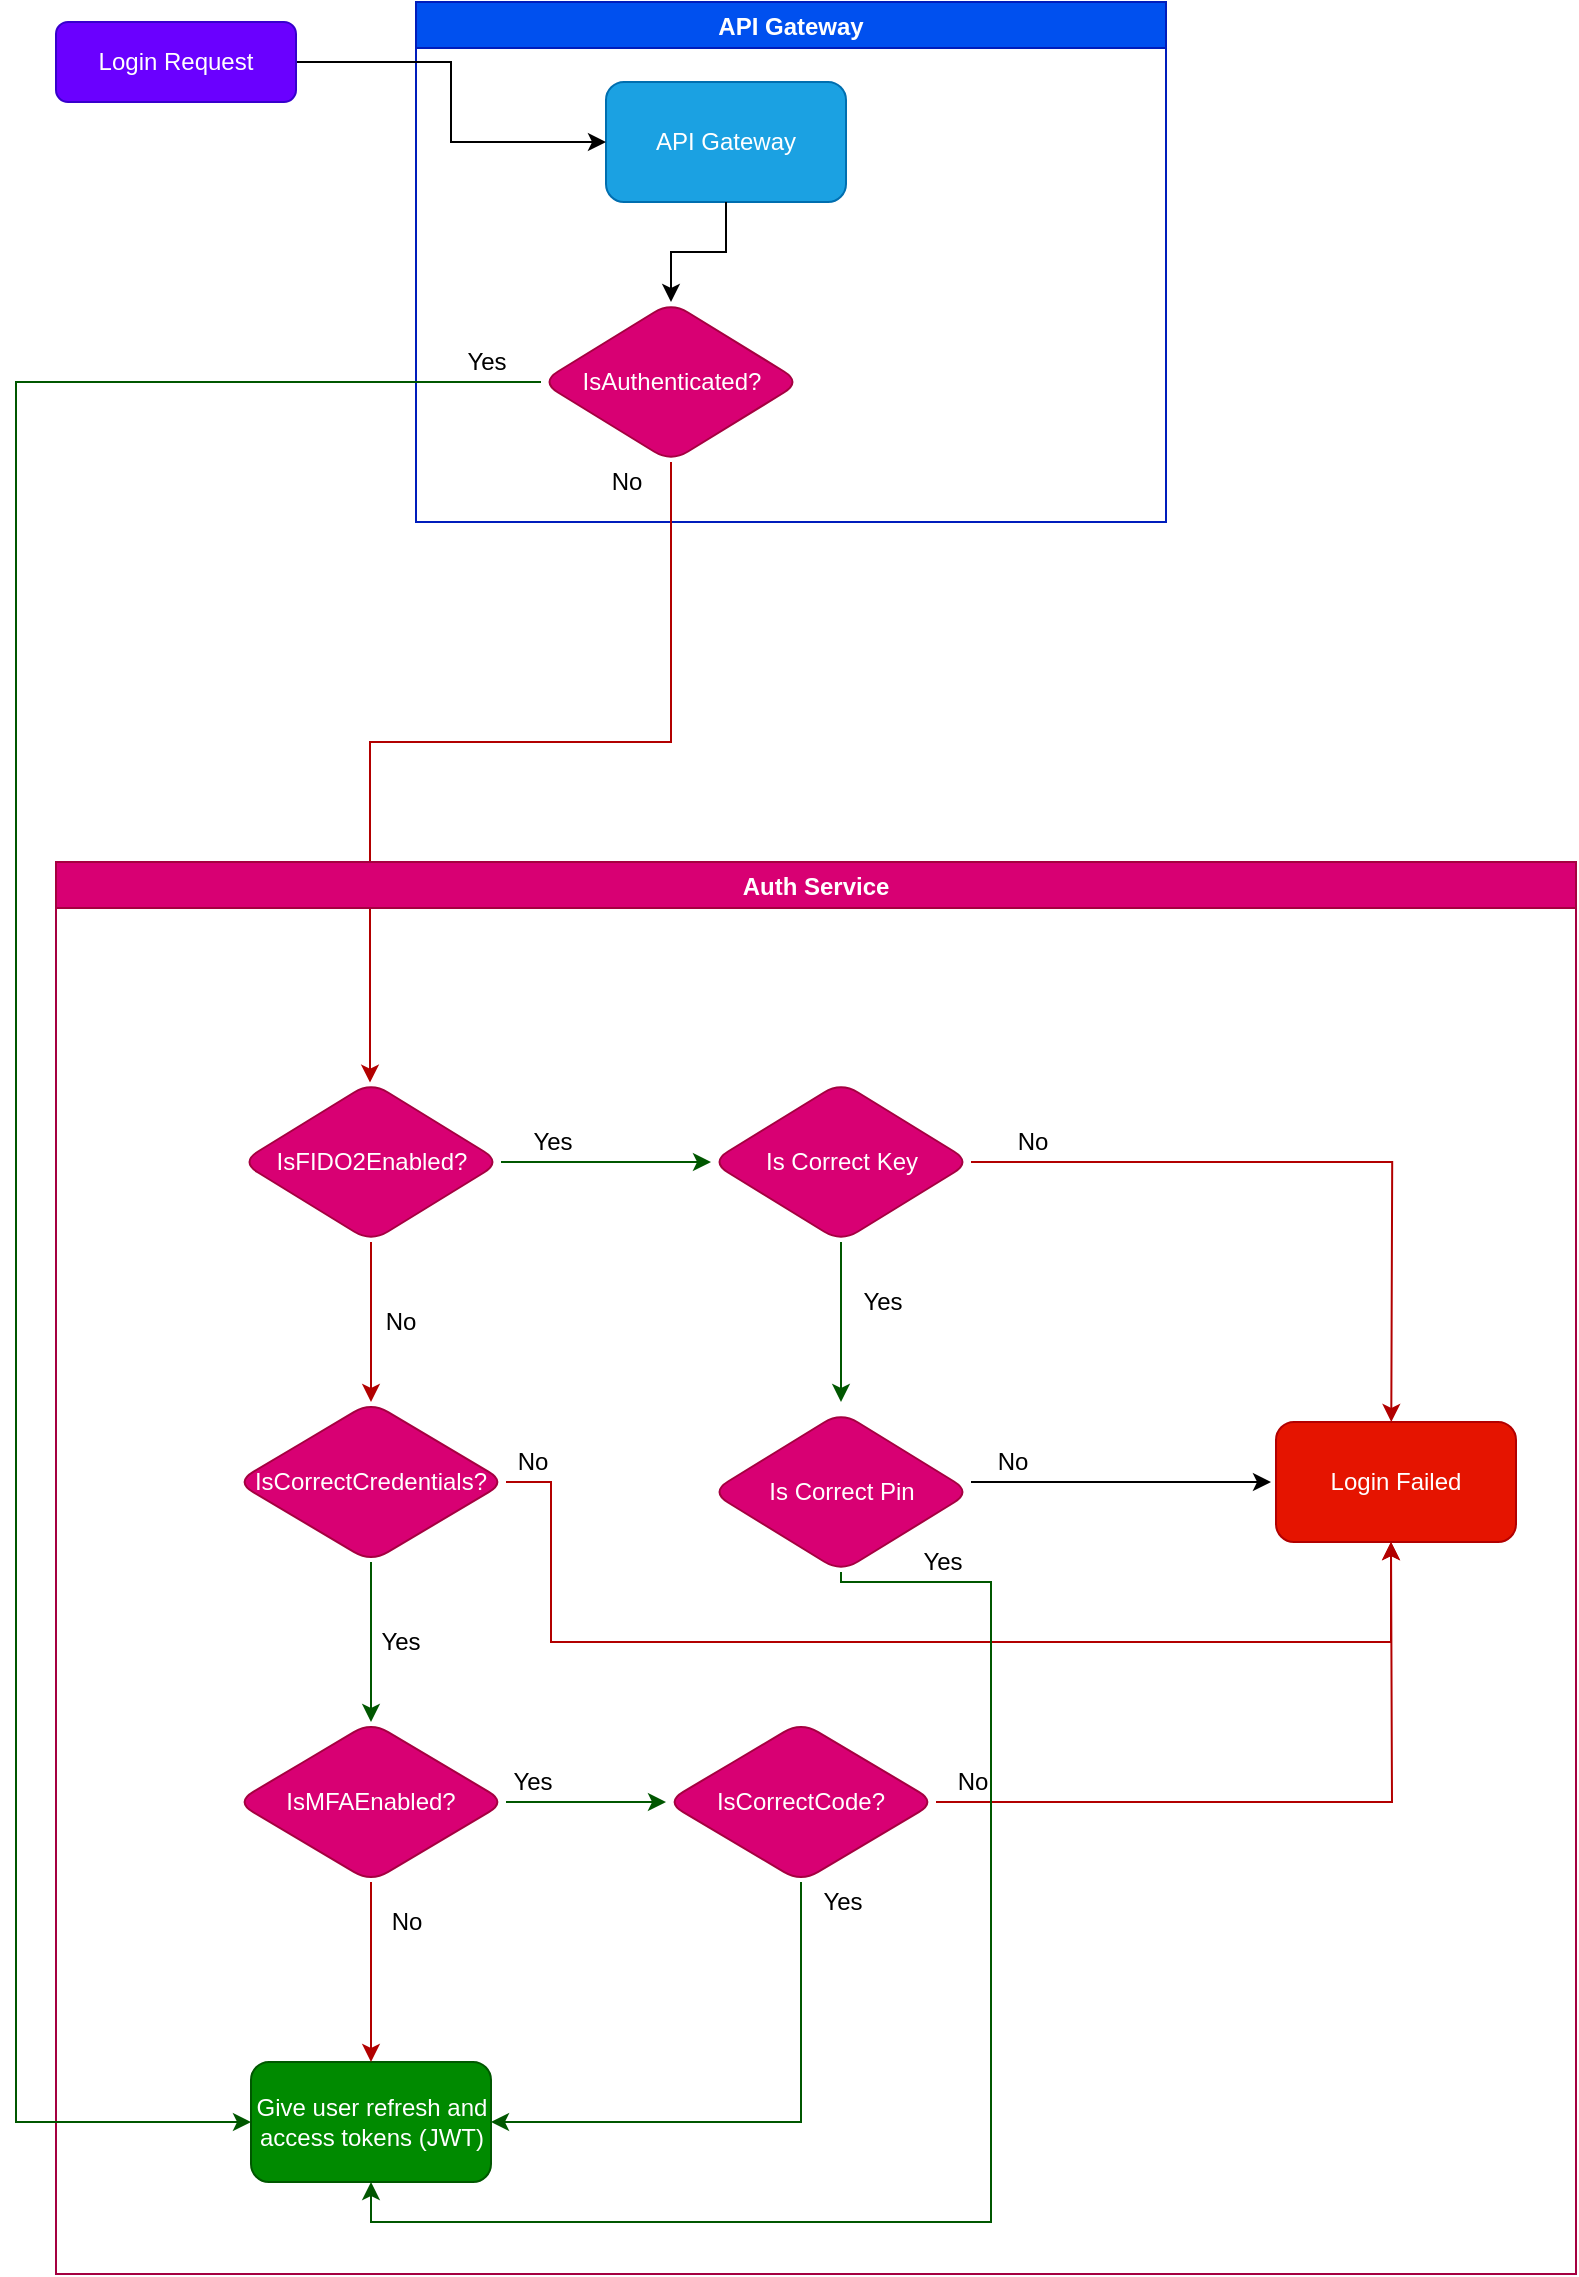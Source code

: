 <mxfile version="15.9.1" type="github">
  <diagram id="C5RBs43oDa-KdzZeNtuy" name="Page-1">
    <mxGraphModel dx="1420" dy="1005" grid="1" gridSize="10" guides="1" tooltips="1" connect="1" arrows="1" fold="1" page="1" pageScale="1" pageWidth="827" pageHeight="1169" math="0" shadow="0">
      <root>
        <mxCell id="WIyWlLk6GJQsqaUBKTNV-0" />
        <mxCell id="WIyWlLk6GJQsqaUBKTNV-1" parent="WIyWlLk6GJQsqaUBKTNV-0" />
        <mxCell id="FoUgFa0rfiz2MVf_x0f_-0" value="API Gateway" style="swimlane;fillColor=#0050ef;strokeColor=#001DBC;strokeWidth=1;perimeterSpacing=0;labelBackgroundColor=none;shadow=0;rounded=0;startSize=23;fontColor=#ffffff;" parent="WIyWlLk6GJQsqaUBKTNV-1" vertex="1">
          <mxGeometry x="220" y="20" width="375" height="260" as="geometry">
            <mxRectangle x="335" y="30" width="110" height="23" as="alternateBounds" />
          </mxGeometry>
        </mxCell>
        <mxCell id="FXxWNrquB4hLTaIwDLAD-1" value="API Gateway" style="rounded=1;whiteSpace=wrap;html=1;fillColor=#1ba1e2;fontColor=#ffffff;strokeColor=#006EAF;" parent="FoUgFa0rfiz2MVf_x0f_-0" vertex="1">
          <mxGeometry x="95" y="40" width="120" height="60" as="geometry" />
        </mxCell>
        <mxCell id="FXxWNrquB4hLTaIwDLAD-4" value="IsAuthenticated?" style="rhombus;whiteSpace=wrap;html=1;rounded=1;fillColor=#d80073;fontColor=#ffffff;strokeColor=#A50040;" parent="FoUgFa0rfiz2MVf_x0f_-0" vertex="1">
          <mxGeometry x="62.5" y="150" width="130" height="80" as="geometry" />
        </mxCell>
        <mxCell id="FXxWNrquB4hLTaIwDLAD-5" value="" style="edgeStyle=orthogonalEdgeStyle;rounded=0;orthogonalLoop=1;jettySize=auto;html=1;" parent="FoUgFa0rfiz2MVf_x0f_-0" source="FXxWNrquB4hLTaIwDLAD-1" target="FXxWNrquB4hLTaIwDLAD-4" edge="1">
          <mxGeometry relative="1" as="geometry" />
        </mxCell>
        <mxCell id="FXxWNrquB4hLTaIwDLAD-12" value="No" style="text;html=1;align=center;verticalAlign=middle;resizable=0;points=[];autosize=1;strokeColor=none;fillColor=none;" parent="FoUgFa0rfiz2MVf_x0f_-0" vertex="1">
          <mxGeometry x="90" y="230" width="30" height="20" as="geometry" />
        </mxCell>
        <mxCell id="67reBWPDy8OtHWrZTGoR-2" value="Yes" style="text;html=1;align=center;verticalAlign=middle;resizable=0;points=[];autosize=1;strokeColor=none;fillColor=none;" vertex="1" parent="FoUgFa0rfiz2MVf_x0f_-0">
          <mxGeometry x="20" y="170" width="30" height="20" as="geometry" />
        </mxCell>
        <mxCell id="FXxWNrquB4hLTaIwDLAD-2" style="edgeStyle=orthogonalEdgeStyle;rounded=0;orthogonalLoop=1;jettySize=auto;html=1;" parent="WIyWlLk6GJQsqaUBKTNV-1" source="WIyWlLk6GJQsqaUBKTNV-3" target="FXxWNrquB4hLTaIwDLAD-1" edge="1">
          <mxGeometry relative="1" as="geometry" />
        </mxCell>
        <mxCell id="WIyWlLk6GJQsqaUBKTNV-3" value="Login Request" style="rounded=1;whiteSpace=wrap;html=1;fontSize=12;glass=0;strokeWidth=1;shadow=0;fillColor=#6a00ff;fontColor=#ffffff;strokeColor=#3700CC;" parent="WIyWlLk6GJQsqaUBKTNV-1" vertex="1">
          <mxGeometry x="40" y="30" width="120" height="40" as="geometry" />
        </mxCell>
        <mxCell id="FXxWNrquB4hLTaIwDLAD-11" value="" style="edgeStyle=orthogonalEdgeStyle;rounded=0;orthogonalLoop=1;jettySize=auto;html=1;fillColor=#e51400;strokeColor=#B20000;" parent="WIyWlLk6GJQsqaUBKTNV-1" source="FXxWNrquB4hLTaIwDLAD-4" target="FXxWNrquB4hLTaIwDLAD-10" edge="1">
          <mxGeometry relative="1" as="geometry">
            <Array as="points">
              <mxPoint x="347" y="390" />
              <mxPoint x="197" y="390" />
            </Array>
          </mxGeometry>
        </mxCell>
        <mxCell id="FoUgFa0rfiz2MVf_x0f_-1" value="Auth Service" style="swimlane;rounded=0;shadow=0;labelBackgroundColor=none;strokeWidth=1;fillColor=#d80073;fontColor=#ffffff;strokeColor=#A50040;" parent="WIyWlLk6GJQsqaUBKTNV-1" vertex="1">
          <mxGeometry x="40" y="450" width="760" height="706" as="geometry" />
        </mxCell>
        <mxCell id="FXxWNrquB4hLTaIwDLAD-10" value="IsFIDO2Enabled?" style="rhombus;whiteSpace=wrap;html=1;rounded=1;fillColor=#d80073;fontColor=#ffffff;strokeColor=#A50040;" parent="FoUgFa0rfiz2MVf_x0f_-1" vertex="1">
          <mxGeometry x="92.5" y="110" width="130" height="80" as="geometry" />
        </mxCell>
        <mxCell id="FXxWNrquB4hLTaIwDLAD-18" value="Yes" style="text;html=1;align=center;verticalAlign=middle;resizable=0;points=[];autosize=1;strokeColor=none;fillColor=none;" parent="FoUgFa0rfiz2MVf_x0f_-1" vertex="1">
          <mxGeometry x="232.5" y="130" width="30" height="20" as="geometry" />
        </mxCell>
        <mxCell id="FXxWNrquB4hLTaIwDLAD-23" value="" style="edgeStyle=orthogonalEdgeStyle;rounded=0;orthogonalLoop=1;jettySize=auto;html=1;fillColor=#e51400;strokeColor=#B20000;" parent="FoUgFa0rfiz2MVf_x0f_-1" source="FXxWNrquB4hLTaIwDLAD-19" edge="1">
          <mxGeometry relative="1" as="geometry">
            <mxPoint x="667.643" y="280.0" as="targetPoint" />
          </mxGeometry>
        </mxCell>
        <mxCell id="FXxWNrquB4hLTaIwDLAD-26" value="" style="edgeStyle=orthogonalEdgeStyle;rounded=0;orthogonalLoop=1;jettySize=auto;html=1;fillColor=#008a00;strokeColor=#005700;" parent="FoUgFa0rfiz2MVf_x0f_-1" source="FXxWNrquB4hLTaIwDLAD-19" edge="1">
          <mxGeometry relative="1" as="geometry">
            <mxPoint x="392.5" y="270" as="targetPoint" />
          </mxGeometry>
        </mxCell>
        <mxCell id="FXxWNrquB4hLTaIwDLAD-19" value="Is Correct Key" style="rhombus;whiteSpace=wrap;html=1;rounded=1;fillColor=#d80073;fontColor=#ffffff;strokeColor=#A50040;" parent="FoUgFa0rfiz2MVf_x0f_-1" vertex="1">
          <mxGeometry x="327.5" y="110" width="130" height="80" as="geometry" />
        </mxCell>
        <mxCell id="FXxWNrquB4hLTaIwDLAD-30" style="edgeStyle=orthogonalEdgeStyle;rounded=0;orthogonalLoop=1;jettySize=auto;html=1;exitX=1;exitY=0.5;exitDx=0;exitDy=0;entryX=0;entryY=0.5;entryDx=0;entryDy=0;fillColor=#008a00;strokeColor=#005700;" parent="FoUgFa0rfiz2MVf_x0f_-1" source="FXxWNrquB4hLTaIwDLAD-10" target="FXxWNrquB4hLTaIwDLAD-19" edge="1">
          <mxGeometry relative="1" as="geometry" />
        </mxCell>
        <mxCell id="FXxWNrquB4hLTaIwDLAD-24" value="No" style="text;html=1;align=center;verticalAlign=middle;resizable=0;points=[];autosize=1;strokeColor=none;fillColor=none;" parent="FoUgFa0rfiz2MVf_x0f_-1" vertex="1">
          <mxGeometry x="472.5" y="130" width="30" height="20" as="geometry" />
        </mxCell>
        <mxCell id="FXxWNrquB4hLTaIwDLAD-28" style="edgeStyle=orthogonalEdgeStyle;rounded=0;orthogonalLoop=1;jettySize=auto;html=1;exitX=1;exitY=0.5;exitDx=0;exitDy=0;" parent="FoUgFa0rfiz2MVf_x0f_-1" edge="1">
          <mxGeometry relative="1" as="geometry">
            <mxPoint x="457.5" y="310" as="sourcePoint" />
            <mxPoint x="607.5" y="310.0" as="targetPoint" />
          </mxGeometry>
        </mxCell>
        <mxCell id="FXxWNrquB4hLTaIwDLAD-25" value="Is Correct Pin" style="rhombus;whiteSpace=wrap;html=1;rounded=1;fillColor=#d80073;fontColor=#ffffff;strokeColor=#A50040;" parent="FoUgFa0rfiz2MVf_x0f_-1" vertex="1">
          <mxGeometry x="327.5" y="275" width="130" height="80" as="geometry" />
        </mxCell>
        <mxCell id="FXxWNrquB4hLTaIwDLAD-27" value="Yes" style="text;html=1;align=center;verticalAlign=middle;resizable=0;points=[];autosize=1;strokeColor=none;fillColor=none;" parent="FoUgFa0rfiz2MVf_x0f_-1" vertex="1">
          <mxGeometry x="397.5" y="210" width="30" height="20" as="geometry" />
        </mxCell>
        <mxCell id="FXxWNrquB4hLTaIwDLAD-29" value="No" style="text;html=1;align=center;verticalAlign=middle;resizable=0;points=[];autosize=1;strokeColor=none;fillColor=none;" parent="FoUgFa0rfiz2MVf_x0f_-1" vertex="1">
          <mxGeometry x="462.5" y="290" width="30" height="20" as="geometry" />
        </mxCell>
        <mxCell id="FXxWNrquB4hLTaIwDLAD-34" style="edgeStyle=orthogonalEdgeStyle;rounded=0;orthogonalLoop=1;jettySize=auto;html=1;exitX=1;exitY=0.5;exitDx=0;exitDy=0;entryX=0.5;entryY=1;entryDx=0;entryDy=0;fillColor=#e51400;strokeColor=#B20000;" parent="FoUgFa0rfiz2MVf_x0f_-1" source="FXxWNrquB4hLTaIwDLAD-31" edge="1">
          <mxGeometry relative="1" as="geometry">
            <Array as="points">
              <mxPoint x="247.5" y="310" />
              <mxPoint x="247.5" y="390" />
              <mxPoint x="667.5" y="390" />
            </Array>
            <mxPoint x="667.5" y="340.0" as="targetPoint" />
          </mxGeometry>
        </mxCell>
        <mxCell id="FXxWNrquB4hLTaIwDLAD-31" value="IsCorrectCredentials?" style="rhombus;whiteSpace=wrap;html=1;rounded=1;fillColor=#d80073;fontColor=#ffffff;strokeColor=#A50040;" parent="FoUgFa0rfiz2MVf_x0f_-1" vertex="1">
          <mxGeometry x="90" y="270" width="135" height="80" as="geometry" />
        </mxCell>
        <mxCell id="FXxWNrquB4hLTaIwDLAD-32" value="" style="edgeStyle=orthogonalEdgeStyle;rounded=0;orthogonalLoop=1;jettySize=auto;html=1;fillColor=#e51400;strokeColor=#B20000;" parent="FoUgFa0rfiz2MVf_x0f_-1" source="FXxWNrquB4hLTaIwDLAD-10" target="FXxWNrquB4hLTaIwDLAD-31" edge="1">
          <mxGeometry relative="1" as="geometry" />
        </mxCell>
        <mxCell id="FXxWNrquB4hLTaIwDLAD-33" value="No" style="text;html=1;align=center;verticalAlign=middle;resizable=0;points=[];autosize=1;strokeColor=none;fillColor=none;" parent="FoUgFa0rfiz2MVf_x0f_-1" vertex="1">
          <mxGeometry x="156.5" y="220" width="30" height="20" as="geometry" />
        </mxCell>
        <mxCell id="FXxWNrquB4hLTaIwDLAD-35" value="No" style="text;html=1;align=center;verticalAlign=middle;resizable=0;points=[];autosize=1;strokeColor=none;fillColor=none;" parent="FoUgFa0rfiz2MVf_x0f_-1" vertex="1">
          <mxGeometry x="222.5" y="290" width="30" height="20" as="geometry" />
        </mxCell>
        <mxCell id="FXxWNrquB4hLTaIwDLAD-36" value="IsMFAEnabled?" style="rhombus;whiteSpace=wrap;html=1;rounded=1;fillColor=#d80073;fontColor=#ffffff;strokeColor=#A50040;" parent="FoUgFa0rfiz2MVf_x0f_-1" vertex="1">
          <mxGeometry x="90" y="430" width="135" height="80" as="geometry" />
        </mxCell>
        <mxCell id="FXxWNrquB4hLTaIwDLAD-37" value="" style="edgeStyle=orthogonalEdgeStyle;rounded=0;orthogonalLoop=1;jettySize=auto;html=1;fillColor=#008a00;strokeColor=#005700;" parent="FoUgFa0rfiz2MVf_x0f_-1" source="FXxWNrquB4hLTaIwDLAD-31" target="FXxWNrquB4hLTaIwDLAD-36" edge="1">
          <mxGeometry relative="1" as="geometry" />
        </mxCell>
        <mxCell id="FXxWNrquB4hLTaIwDLAD-38" value="Yes" style="text;html=1;align=center;verticalAlign=middle;resizable=0;points=[];autosize=1;strokeColor=none;fillColor=none;" parent="FoUgFa0rfiz2MVf_x0f_-1" vertex="1">
          <mxGeometry x="156.5" y="380" width="30" height="20" as="geometry" />
        </mxCell>
        <mxCell id="FXxWNrquB4hLTaIwDLAD-42" style="edgeStyle=orthogonalEdgeStyle;rounded=0;orthogonalLoop=1;jettySize=auto;html=1;exitX=1;exitY=0.5;exitDx=0;exitDy=0;entryX=0.5;entryY=1;entryDx=0;entryDy=0;fillColor=#e51400;strokeColor=#B20000;" parent="FoUgFa0rfiz2MVf_x0f_-1" source="FXxWNrquB4hLTaIwDLAD-39" edge="1">
          <mxGeometry relative="1" as="geometry">
            <mxPoint x="667.5" y="340.0" as="targetPoint" />
          </mxGeometry>
        </mxCell>
        <mxCell id="FXxWNrquB4hLTaIwDLAD-39" value="IsCorrectCode?" style="rhombus;whiteSpace=wrap;html=1;rounded=1;fillColor=#d80073;fontColor=#ffffff;strokeColor=#A50040;" parent="FoUgFa0rfiz2MVf_x0f_-1" vertex="1">
          <mxGeometry x="305" y="430" width="135" height="80" as="geometry" />
        </mxCell>
        <mxCell id="FXxWNrquB4hLTaIwDLAD-40" value="" style="edgeStyle=orthogonalEdgeStyle;rounded=0;orthogonalLoop=1;jettySize=auto;html=1;fillColor=#008a00;strokeColor=#005700;" parent="FoUgFa0rfiz2MVf_x0f_-1" source="FXxWNrquB4hLTaIwDLAD-36" target="FXxWNrquB4hLTaIwDLAD-39" edge="1">
          <mxGeometry relative="1" as="geometry" />
        </mxCell>
        <mxCell id="FXxWNrquB4hLTaIwDLAD-41" value="Yes" style="text;html=1;align=center;verticalAlign=middle;resizable=0;points=[];autosize=1;strokeColor=none;fillColor=none;" parent="FoUgFa0rfiz2MVf_x0f_-1" vertex="1">
          <mxGeometry x="222.5" y="450" width="30" height="20" as="geometry" />
        </mxCell>
        <mxCell id="FXxWNrquB4hLTaIwDLAD-43" value="No" style="text;html=1;align=center;verticalAlign=middle;resizable=0;points=[];autosize=1;strokeColor=none;fillColor=none;" parent="FoUgFa0rfiz2MVf_x0f_-1" vertex="1">
          <mxGeometry x="442.5" y="450" width="30" height="20" as="geometry" />
        </mxCell>
        <mxCell id="FXxWNrquB4hLTaIwDLAD-44" value="Give user refresh and access tokens (JWT)" style="whiteSpace=wrap;html=1;rounded=1;fillColor=#008a00;fontColor=#ffffff;strokeColor=#005700;" parent="FoUgFa0rfiz2MVf_x0f_-1" vertex="1">
          <mxGeometry x="97.5" y="600" width="120" height="60" as="geometry" />
        </mxCell>
        <mxCell id="Q1TTC4plueOGODaGnCrx-0" style="edgeStyle=orthogonalEdgeStyle;rounded=0;orthogonalLoop=1;jettySize=auto;html=1;exitX=0.5;exitY=1;exitDx=0;exitDy=0;entryX=0.5;entryY=1;entryDx=0;entryDy=0;fillColor=#008a00;strokeColor=#005700;" parent="FoUgFa0rfiz2MVf_x0f_-1" source="FXxWNrquB4hLTaIwDLAD-25" target="FXxWNrquB4hLTaIwDLAD-44" edge="1">
          <mxGeometry relative="1" as="geometry">
            <Array as="points">
              <mxPoint x="392.5" y="360" />
              <mxPoint x="467.5" y="360" />
              <mxPoint x="467.5" y="680" />
              <mxPoint x="157.5" y="680" />
            </Array>
          </mxGeometry>
        </mxCell>
        <mxCell id="FXxWNrquB4hLTaIwDLAD-45" value="" style="edgeStyle=orthogonalEdgeStyle;rounded=0;orthogonalLoop=1;jettySize=auto;html=1;fillColor=#e51400;strokeColor=#B20000;" parent="FoUgFa0rfiz2MVf_x0f_-1" source="FXxWNrquB4hLTaIwDLAD-36" target="FXxWNrquB4hLTaIwDLAD-44" edge="1">
          <mxGeometry relative="1" as="geometry" />
        </mxCell>
        <mxCell id="FXxWNrquB4hLTaIwDLAD-46" style="edgeStyle=orthogonalEdgeStyle;rounded=0;orthogonalLoop=1;jettySize=auto;html=1;entryX=1;entryY=0.5;entryDx=0;entryDy=0;fillColor=#008a00;strokeColor=#005700;" parent="FoUgFa0rfiz2MVf_x0f_-1" source="FXxWNrquB4hLTaIwDLAD-39" target="FXxWNrquB4hLTaIwDLAD-44" edge="1">
          <mxGeometry relative="1" as="geometry">
            <Array as="points">
              <mxPoint x="372.5" y="630" />
            </Array>
          </mxGeometry>
        </mxCell>
        <mxCell id="FXxWNrquB4hLTaIwDLAD-47" value="Yes" style="text;html=1;align=center;verticalAlign=middle;resizable=0;points=[];autosize=1;strokeColor=none;fillColor=none;" parent="FoUgFa0rfiz2MVf_x0f_-1" vertex="1">
          <mxGeometry x="377.5" y="510" width="30" height="20" as="geometry" />
        </mxCell>
        <mxCell id="Q1TTC4plueOGODaGnCrx-1" value="Yes" style="text;html=1;align=center;verticalAlign=middle;resizable=0;points=[];autosize=1;strokeColor=none;fillColor=none;" parent="FoUgFa0rfiz2MVf_x0f_-1" vertex="1">
          <mxGeometry x="427.5" y="340" width="30" height="20" as="geometry" />
        </mxCell>
        <mxCell id="FXxWNrquB4hLTaIwDLAD-22" value="Login Failed" style="whiteSpace=wrap;html=1;rounded=1;fillColor=#e51400;fontColor=#ffffff;strokeColor=#B20000;" parent="FoUgFa0rfiz2MVf_x0f_-1" vertex="1">
          <mxGeometry x="610" y="280" width="120" height="60" as="geometry" />
        </mxCell>
        <mxCell id="67reBWPDy8OtHWrZTGoR-0" value="No" style="text;html=1;align=center;verticalAlign=middle;resizable=0;points=[];autosize=1;strokeColor=none;fillColor=none;" vertex="1" parent="FoUgFa0rfiz2MVf_x0f_-1">
          <mxGeometry x="160" y="520" width="30" height="20" as="geometry" />
        </mxCell>
        <mxCell id="67reBWPDy8OtHWrZTGoR-1" style="edgeStyle=orthogonalEdgeStyle;rounded=0;orthogonalLoop=1;jettySize=auto;html=1;exitX=0;exitY=0.5;exitDx=0;exitDy=0;strokeWidth=1;fillColor=#008a00;strokeColor=#005700;" edge="1" parent="WIyWlLk6GJQsqaUBKTNV-1" source="FXxWNrquB4hLTaIwDLAD-4" target="FXxWNrquB4hLTaIwDLAD-44">
          <mxGeometry relative="1" as="geometry">
            <Array as="points">
              <mxPoint x="20" y="210" />
              <mxPoint x="20" y="1080" />
            </Array>
          </mxGeometry>
        </mxCell>
      </root>
    </mxGraphModel>
  </diagram>
</mxfile>
